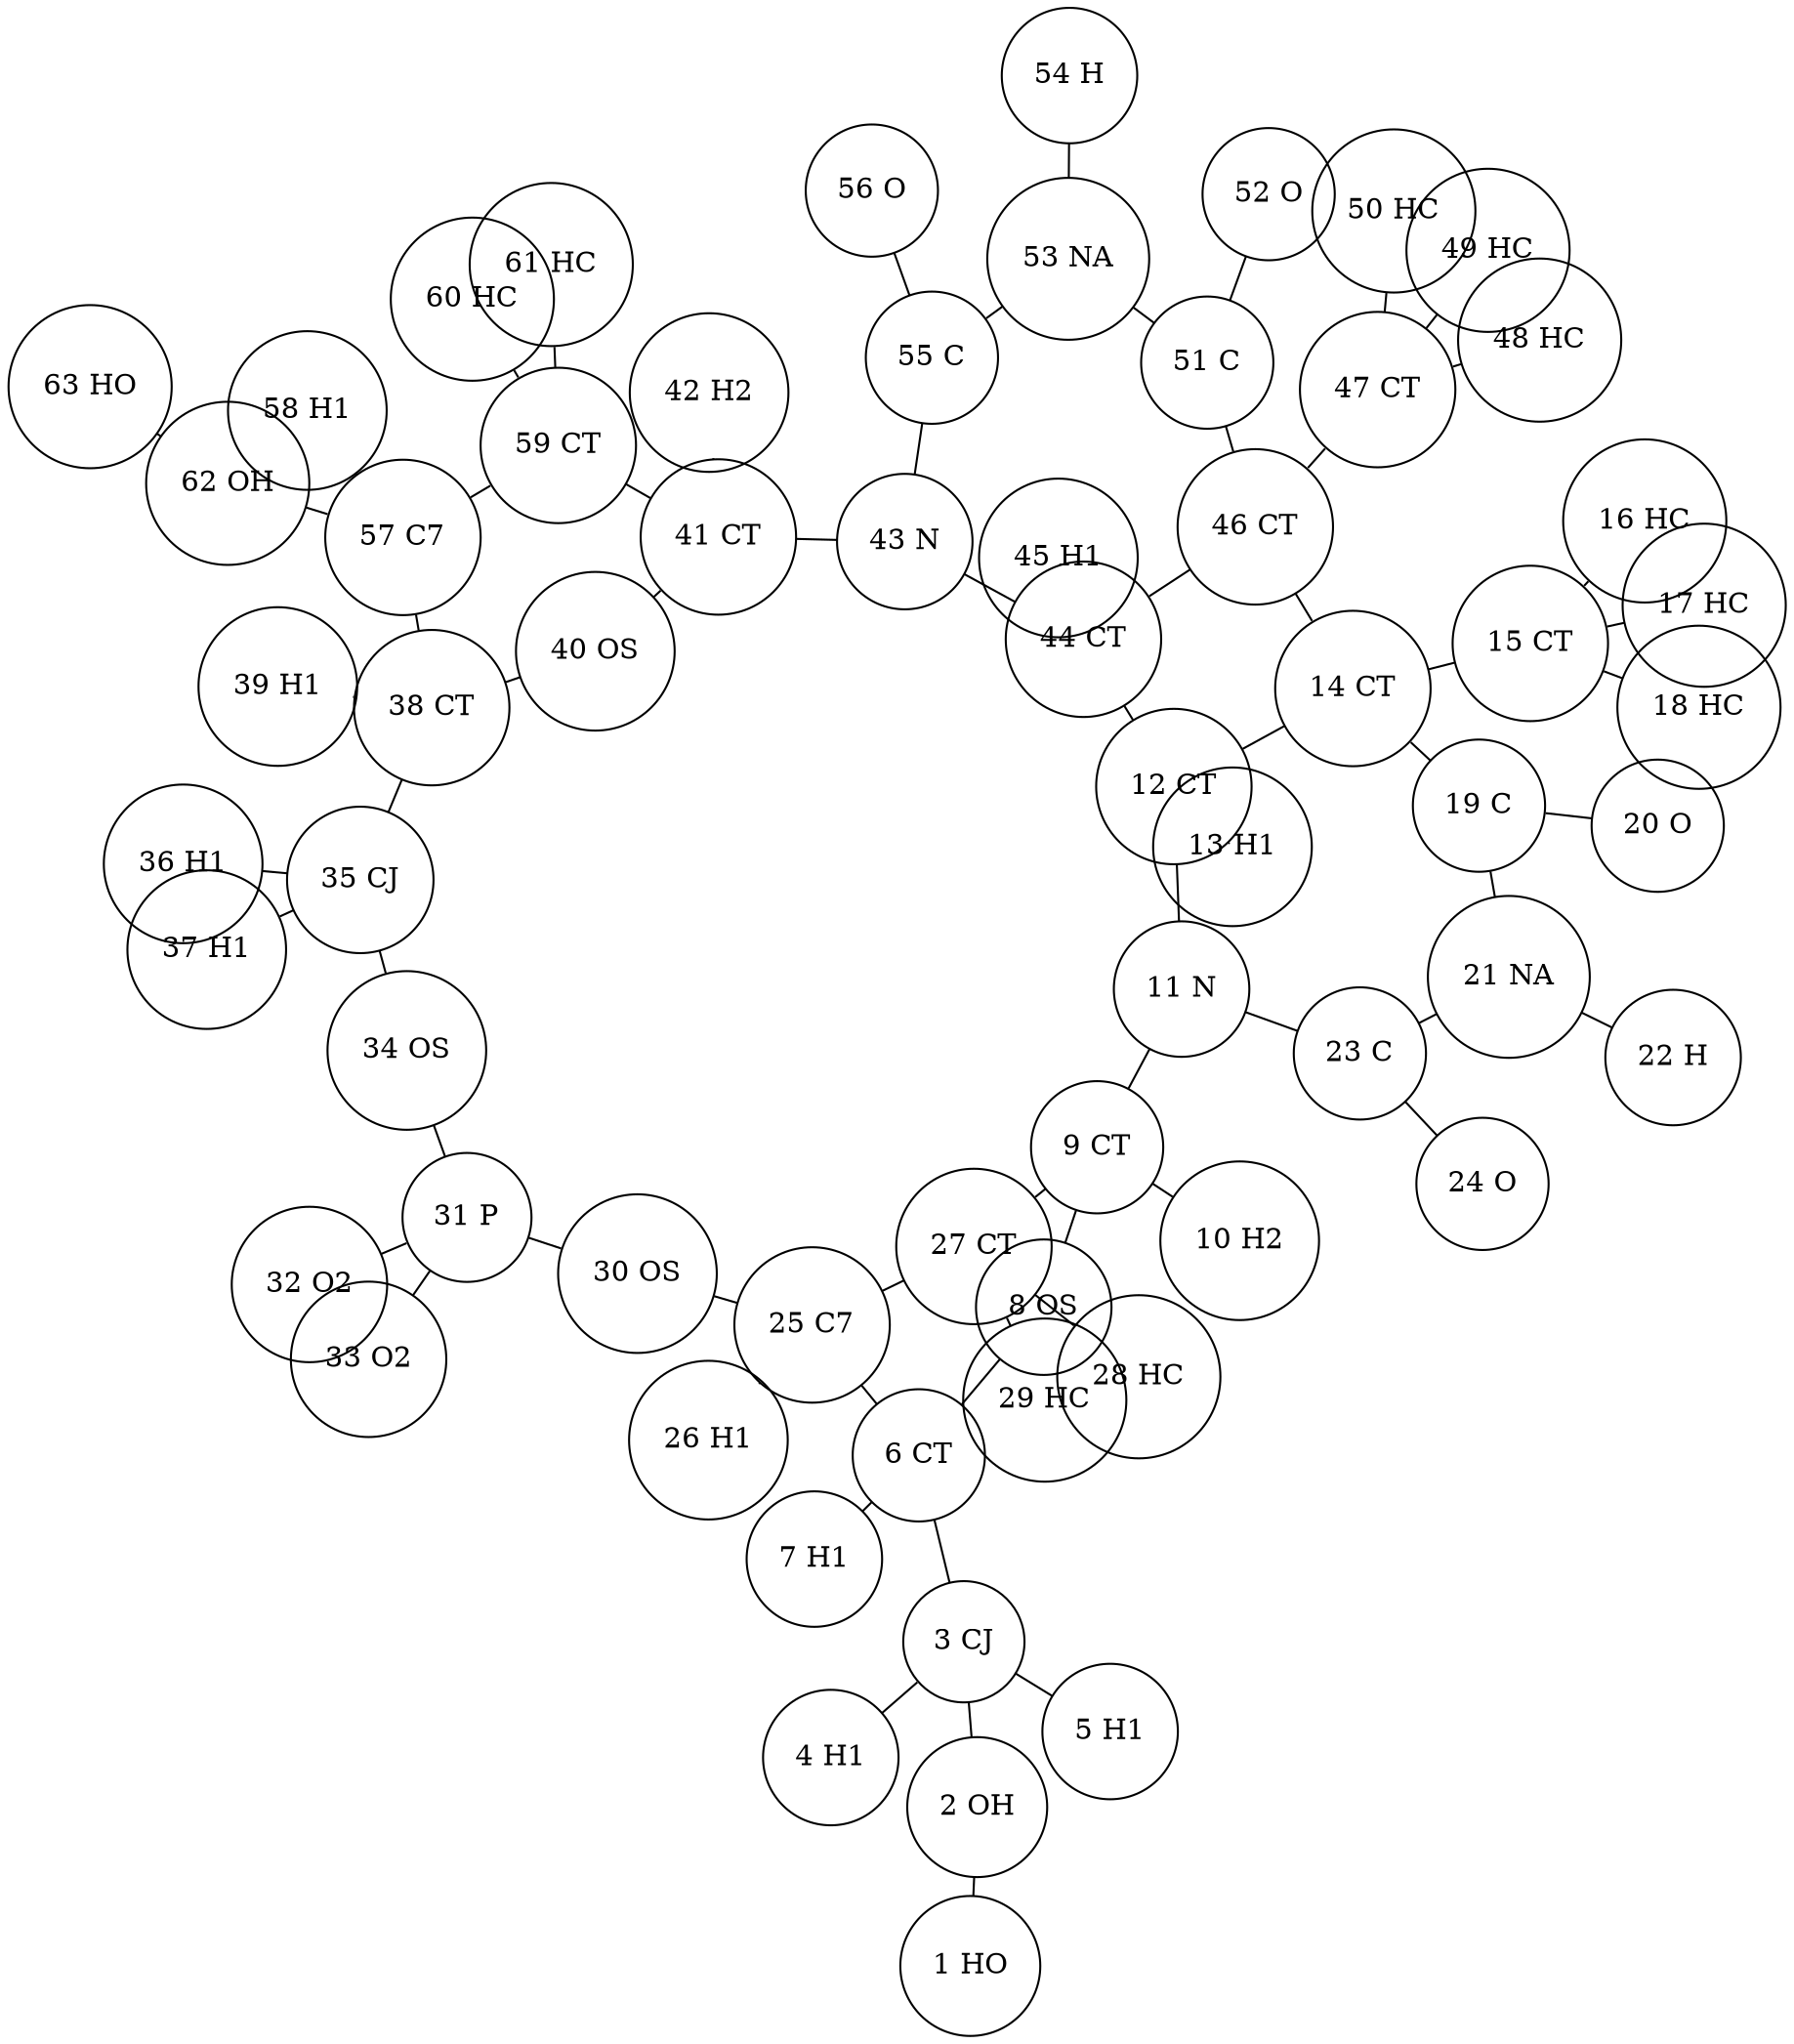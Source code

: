 
        graph G {
          layout=neato
          overlap=true
          node [shape="circle"]
    "1 HO"  -- "2 OH" ;
"2 OH"  -- "3 CJ" ;
"3 CJ"  -- "4 H1" ;
"3 CJ"  -- "5 H1" ;
"3 CJ"  -- "6 CT" ;
"6 CT"  -- "7 H1" ;
"6 CT"  -- "8 OS" ;
"6 CT"  -- "25 C7" ;
"8 OS"  -- "9 CT" ;
"9 CT"  -- "10 H2" ;
"9 CT"  -- "11 N" ;
"9 CT"  -- "27 CT" ;
"11 N"  -- "12 CT" ;
"11 N"  -- "23 C" ;
"12 CT"  -- "13 H1" ;
"12 CT"  -- "14 CT" ;
"12 CT"  -- "44 CT" ;
"14 CT"  -- "15 CT" ;
"14 CT"  -- "19 C" ;
"14 CT"  -- "46 CT" ;
"15 CT"  -- "16 HC" ;
"15 CT"  -- "17 HC" ;
"15 CT"  -- "18 HC" ;
"19 C"  -- "20 O" ;
"19 C"  -- "21 NA" ;
"21 NA"  -- "22 H" ;
"21 NA"  -- "23 C" ;
"23 C"  -- "24 O" ;
"25 C7"  -- "26 H1" ;
"25 C7"  -- "27 CT" ;
"25 C7"  -- "30 OS" ;
"27 CT"  -- "28 HC" ;
"27 CT"  -- "29 HC" ;
"30 OS"  -- "31 P" ;
"31 P"  -- "32 O2" ;
"31 P"  -- "33 O2" ;
"31 P"  -- "34 OS" ;
"34 OS"  -- "35 CJ" ;
"35 CJ"  -- "36 H1" ;
"35 CJ"  -- "37 H1" ;
"35 CJ"  -- "38 CT" ;
"38 CT"  -- "39 H1" ;
"38 CT"  -- "40 OS" ;
"38 CT"  -- "57 C7" ;
"40 OS"  -- "41 CT" ;
"41 CT"  -- "42 H2" ;
"41 CT"  -- "43 N" ;
"41 CT"  -- "59 CT" ;
"43 N"  -- "44 CT" ;
"43 N"  -- "55 C" ;
"44 CT"  -- "45 H1" ;
"44 CT"  -- "46 CT" ;
"46 CT"  -- "47 CT" ;
"46 CT"  -- "51 C" ;
"47 CT"  -- "48 HC" ;
"47 CT"  -- "49 HC" ;
"47 CT"  -- "50 HC" ;
"51 C"  -- "52 O" ;
"51 C"  -- "53 NA" ;
"53 NA"  -- "54 H" ;
"53 NA"  -- "55 C" ;
"55 C"  -- "56 O" ;
"57 C7"  -- "58 H1" ;
"57 C7"  -- "59 CT" ;
"57 C7"  -- "62 OH" ;
"59 CT"  -- "60 HC" ;
"59 CT"  -- "61 HC" ;
"62 OH"  -- "63 HO" ;
        }
    